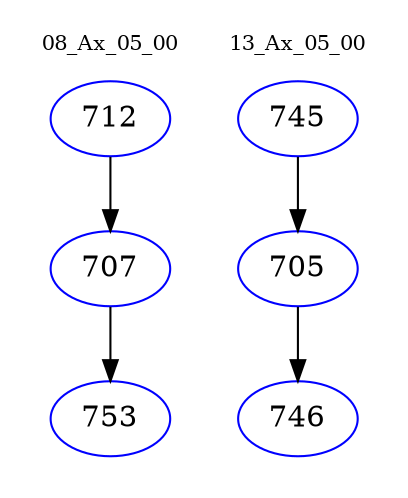 digraph{
subgraph cluster_0 {
color = white
label = "08_Ax_05_00";
fontsize=10;
T0_712 [label="712", color="blue"]
T0_712 -> T0_707 [color="black"]
T0_707 [label="707", color="blue"]
T0_707 -> T0_753 [color="black"]
T0_753 [label="753", color="blue"]
}
subgraph cluster_1 {
color = white
label = "13_Ax_05_00";
fontsize=10;
T1_745 [label="745", color="blue"]
T1_745 -> T1_705 [color="black"]
T1_705 [label="705", color="blue"]
T1_705 -> T1_746 [color="black"]
T1_746 [label="746", color="blue"]
}
}
